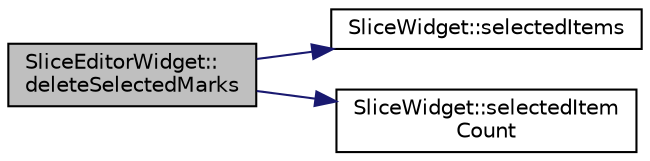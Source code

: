 digraph "SliceEditorWidget::deleteSelectedMarks"
{
  edge [fontname="Helvetica",fontsize="10",labelfontname="Helvetica",labelfontsize="10"];
  node [fontname="Helvetica",fontsize="10",shape=record];
  rankdir="LR";
  Node41 [label="SliceEditorWidget::\ldeleteSelectedMarks",height=0.2,width=0.4,color="black", fillcolor="grey75", style="filled", fontcolor="black"];
  Node41 -> Node42 [color="midnightblue",fontsize="10",style="solid",fontname="Helvetica"];
  Node42 [label="SliceWidget::selectedItems",height=0.2,width=0.4,color="black", fillcolor="white", style="filled",URL="$class_slice_widget.html#a850a05aa3c1ae3e28f658521f73bbe44"];
  Node41 -> Node43 [color="midnightblue",fontsize="10",style="solid",fontname="Helvetica"];
  Node43 [label="SliceWidget::selectedItem\lCount",height=0.2,width=0.4,color="black", fillcolor="white", style="filled",URL="$class_slice_widget.html#a18095dee4f17927573eb8d1a2420242c"];
}
